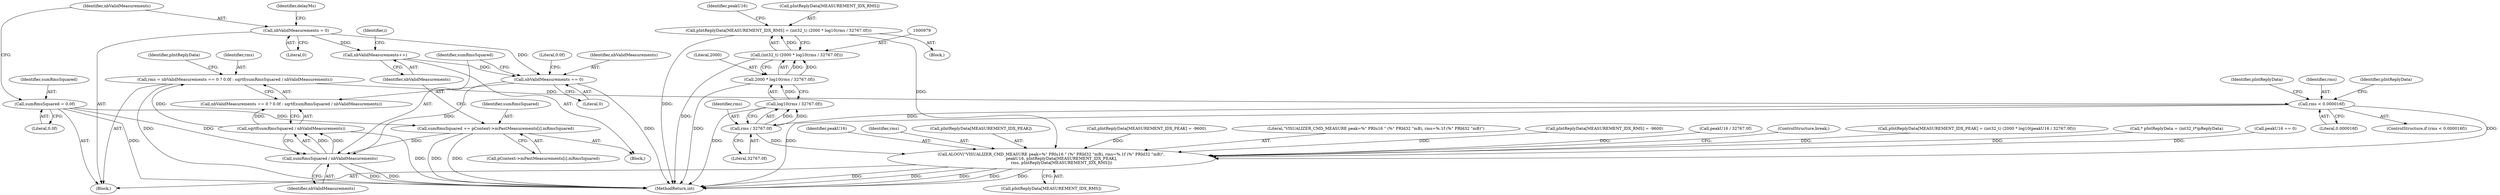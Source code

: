 digraph "0_Android_aeea52da00d210587fb3ed895de3d5f2e0264c88_11@array" {
"1000974" [label="(Call,pIntReplyData[MEASUREMENT_IDX_RMS] = (int32_t) (2000 * log10(rms / 32767.0f)))"];
"1000978" [label="(Call,(int32_t) (2000 * log10(rms / 32767.0f)))"];
"1000980" [label="(Call,2000 * log10(rms / 32767.0f))"];
"1000982" [label="(Call,log10(rms / 32767.0f))"];
"1000983" [label="(Call,rms / 32767.0f)"];
"1000962" [label="(Call,rms < 0.000016f)"];
"1000944" [label="(Call,rms = nbValidMeasurements == 0 ? 0.0f : sqrtf(sumRmsSquared / nbValidMeasurements))"];
"1000951" [label="(Call,sqrtf(sumRmsSquared / nbValidMeasurements))"];
"1000952" [label="(Call,sumRmsSquared / nbValidMeasurements)"];
"1000823" [label="(Call,sumRmsSquared = 0.0f)"];
"1000932" [label="(Call,sumRmsSquared += pContext->mPastMeasurements[i].mRmsSquared)"];
"1000947" [label="(Call,nbValidMeasurements == 0)"];
"1000941" [label="(Call,nbValidMeasurements++)"];
"1000827" [label="(Call,nbValidMeasurements = 0)"];
"1001011" [label="(Call,ALOGV(\"VISUALIZER_CMD_MEASURE peak=%\" PRIu16 \" (%\" PRId32 \"mB), rms=%.1f (%\" PRId32 \"mB)\",\n                peakU16, pIntReplyData[MEASUREMENT_IDX_PEAK],\n                rms, pIntReplyData[MEASUREMENT_IDX_RMS]))"];
"1000951" [label="(Call,sqrtf(sumRmsSquared / nbValidMeasurements))"];
"1000982" [label="(Call,log10(rms / 32767.0f))"];
"1000964" [label="(Literal,0.000016f)"];
"1000952" [label="(Call,sumRmsSquared / nbValidMeasurements)"];
"1000953" [label="(Identifier,sumRmsSquared)"];
"1001013" [label="(Identifier,peakU16)"];
"1000950" [label="(Literal,0.0f)"];
"1000901" [label="(Identifier,i)"];
"1000963" [label="(Identifier,rms)"];
"1000817" [label="(Block,)"];
"1000944" [label="(Call,rms = nbValidMeasurements == 0 ? 0.0f : sqrtf(sumRmsSquared / nbValidMeasurements))"];
"1000975" [label="(Call,pIntReplyData[MEASUREMENT_IDX_RMS])"];
"1000961" [label="(ControlStructure,if (rms < 0.000016f))"];
"1000829" [label="(Literal,0)"];
"1000911" [label="(Block,)"];
"1000981" [label="(Literal,2000)"];
"1001011" [label="(Call,ALOGV(\"VISUALIZER_CMD_MEASURE peak=%\" PRIu16 \" (%\" PRId32 \"mB), rms=%.1f (%\" PRId32 \"mB)\",\n                peakU16, pIntReplyData[MEASUREMENT_IDX_PEAK],\n                rms, pIntReplyData[MEASUREMENT_IDX_RMS]))"];
"1000933" [label="(Identifier,sumRmsSquared)"];
"1001017" [label="(Identifier,rms)"];
"1000980" [label="(Call,2000 * log10(rms / 32767.0f))"];
"1000941" [label="(Call,nbValidMeasurements++)"];
"1000945" [label="(Identifier,rms)"];
"1000946" [label="(Call,nbValidMeasurements == 0 ? 0.0f : sqrtf(sumRmsSquared / nbValidMeasurements))"];
"1000976" [label="(Identifier,pIntReplyData)"];
"1001014" [label="(Call,pIntReplyData[MEASUREMENT_IDX_PEAK])"];
"1000983" [label="(Call,rms / 32767.0f)"];
"1000991" [label="(Call,pIntReplyData[MEASUREMENT_IDX_PEAK] = -9600)"];
"1000988" [label="(Identifier,peakU16)"];
"1000825" [label="(Literal,0.0f)"];
"1001028" [label="(MethodReturn,int)"];
"1000823" [label="(Call,sumRmsSquared = 0.0f)"];
"1001012" [label="(Literal,\"VISUALIZER_CMD_MEASURE peak=%\" PRIu16 \" (%\" PRId32 \"mB), rms=%.1f (%\" PRId32 \"mB)\")"];
"1000985" [label="(Literal,32767.0f)"];
"1000949" [label="(Literal,0)"];
"1000832" [label="(Identifier,delayMs)"];
"1000954" [label="(Identifier,nbValidMeasurements)"];
"1000966" [label="(Call,pIntReplyData[MEASUREMENT_IDX_RMS] = -9600)"];
"1000932" [label="(Call,sumRmsSquared += pContext->mPastMeasurements[i].mRmsSquared)"];
"1000942" [label="(Identifier,nbValidMeasurements)"];
"1000962" [label="(Call,rms < 0.000016f)"];
"1000978" [label="(Call,(int32_t) (2000 * log10(rms / 32767.0f)))"];
"1001008" [label="(Call,peakU16 / 32767.0f)"];
"1000948" [label="(Identifier,nbValidMeasurements)"];
"1001021" [label="(ControlStructure,break;)"];
"1000957" [label="(Identifier,pIntReplyData)"];
"1000974" [label="(Call,pIntReplyData[MEASUREMENT_IDX_RMS] = (int32_t) (2000 * log10(rms / 32767.0f)))"];
"1000824" [label="(Identifier,sumRmsSquared)"];
"1000827" [label="(Call,nbValidMeasurements = 0)"];
"1001018" [label="(Call,pIntReplyData[MEASUREMENT_IDX_RMS])"];
"1000999" [label="(Call,pIntReplyData[MEASUREMENT_IDX_PEAK] = (int32_t) (2000 * log10(peakU16 / 32767.0f)))"];
"1000828" [label="(Identifier,nbValidMeasurements)"];
"1000934" [label="(Call,pContext->mPastMeasurements[i].mRmsSquared)"];
"1000973" [label="(Block,)"];
"1000968" [label="(Identifier,pIntReplyData)"];
"1000956" [label="(Call,* pIntReplyData = (int32_t*)pReplyData)"];
"1000947" [label="(Call,nbValidMeasurements == 0)"];
"1000987" [label="(Call,peakU16 == 0)"];
"1000984" [label="(Identifier,rms)"];
"1000974" -> "1000973"  [label="AST: "];
"1000974" -> "1000978"  [label="CFG: "];
"1000975" -> "1000974"  [label="AST: "];
"1000978" -> "1000974"  [label="AST: "];
"1000988" -> "1000974"  [label="CFG: "];
"1000974" -> "1001028"  [label="DDG: "];
"1000978" -> "1000974"  [label="DDG: "];
"1000974" -> "1001011"  [label="DDG: "];
"1000978" -> "1000980"  [label="CFG: "];
"1000979" -> "1000978"  [label="AST: "];
"1000980" -> "1000978"  [label="AST: "];
"1000978" -> "1001028"  [label="DDG: "];
"1000980" -> "1000978"  [label="DDG: "];
"1000980" -> "1000978"  [label="DDG: "];
"1000980" -> "1000982"  [label="CFG: "];
"1000981" -> "1000980"  [label="AST: "];
"1000982" -> "1000980"  [label="AST: "];
"1000980" -> "1001028"  [label="DDG: "];
"1000982" -> "1000980"  [label="DDG: "];
"1000982" -> "1000983"  [label="CFG: "];
"1000983" -> "1000982"  [label="AST: "];
"1000982" -> "1001028"  [label="DDG: "];
"1000983" -> "1000982"  [label="DDG: "];
"1000983" -> "1000982"  [label="DDG: "];
"1000983" -> "1000985"  [label="CFG: "];
"1000984" -> "1000983"  [label="AST: "];
"1000985" -> "1000983"  [label="AST: "];
"1000962" -> "1000983"  [label="DDG: "];
"1000983" -> "1001011"  [label="DDG: "];
"1000962" -> "1000961"  [label="AST: "];
"1000962" -> "1000964"  [label="CFG: "];
"1000963" -> "1000962"  [label="AST: "];
"1000964" -> "1000962"  [label="AST: "];
"1000968" -> "1000962"  [label="CFG: "];
"1000976" -> "1000962"  [label="CFG: "];
"1000962" -> "1001028"  [label="DDG: "];
"1000944" -> "1000962"  [label="DDG: "];
"1000962" -> "1001011"  [label="DDG: "];
"1000944" -> "1000817"  [label="AST: "];
"1000944" -> "1000946"  [label="CFG: "];
"1000945" -> "1000944"  [label="AST: "];
"1000946" -> "1000944"  [label="AST: "];
"1000957" -> "1000944"  [label="CFG: "];
"1000944" -> "1001028"  [label="DDG: "];
"1000951" -> "1000944"  [label="DDG: "];
"1000951" -> "1000946"  [label="AST: "];
"1000951" -> "1000952"  [label="CFG: "];
"1000952" -> "1000951"  [label="AST: "];
"1000946" -> "1000951"  [label="CFG: "];
"1000951" -> "1001028"  [label="DDG: "];
"1000951" -> "1000946"  [label="DDG: "];
"1000952" -> "1000951"  [label="DDG: "];
"1000952" -> "1000951"  [label="DDG: "];
"1000952" -> "1000954"  [label="CFG: "];
"1000953" -> "1000952"  [label="AST: "];
"1000954" -> "1000952"  [label="AST: "];
"1000952" -> "1001028"  [label="DDG: "];
"1000952" -> "1001028"  [label="DDG: "];
"1000823" -> "1000952"  [label="DDG: "];
"1000932" -> "1000952"  [label="DDG: "];
"1000947" -> "1000952"  [label="DDG: "];
"1000823" -> "1000817"  [label="AST: "];
"1000823" -> "1000825"  [label="CFG: "];
"1000824" -> "1000823"  [label="AST: "];
"1000825" -> "1000823"  [label="AST: "];
"1000828" -> "1000823"  [label="CFG: "];
"1000823" -> "1001028"  [label="DDG: "];
"1000823" -> "1000932"  [label="DDG: "];
"1000932" -> "1000911"  [label="AST: "];
"1000932" -> "1000934"  [label="CFG: "];
"1000933" -> "1000932"  [label="AST: "];
"1000934" -> "1000932"  [label="AST: "];
"1000942" -> "1000932"  [label="CFG: "];
"1000932" -> "1001028"  [label="DDG: "];
"1000932" -> "1001028"  [label="DDG: "];
"1000947" -> "1000946"  [label="AST: "];
"1000947" -> "1000949"  [label="CFG: "];
"1000948" -> "1000947"  [label="AST: "];
"1000949" -> "1000947"  [label="AST: "];
"1000950" -> "1000947"  [label="CFG: "];
"1000953" -> "1000947"  [label="CFG: "];
"1000947" -> "1001028"  [label="DDG: "];
"1000941" -> "1000947"  [label="DDG: "];
"1000827" -> "1000947"  [label="DDG: "];
"1000941" -> "1000911"  [label="AST: "];
"1000941" -> "1000942"  [label="CFG: "];
"1000942" -> "1000941"  [label="AST: "];
"1000901" -> "1000941"  [label="CFG: "];
"1000827" -> "1000941"  [label="DDG: "];
"1000827" -> "1000817"  [label="AST: "];
"1000827" -> "1000829"  [label="CFG: "];
"1000828" -> "1000827"  [label="AST: "];
"1000829" -> "1000827"  [label="AST: "];
"1000832" -> "1000827"  [label="CFG: "];
"1001011" -> "1000817"  [label="AST: "];
"1001011" -> "1001018"  [label="CFG: "];
"1001012" -> "1001011"  [label="AST: "];
"1001013" -> "1001011"  [label="AST: "];
"1001014" -> "1001011"  [label="AST: "];
"1001017" -> "1001011"  [label="AST: "];
"1001018" -> "1001011"  [label="AST: "];
"1001021" -> "1001011"  [label="CFG: "];
"1001011" -> "1001028"  [label="DDG: "];
"1001011" -> "1001028"  [label="DDG: "];
"1001011" -> "1001028"  [label="DDG: "];
"1001011" -> "1001028"  [label="DDG: "];
"1001011" -> "1001028"  [label="DDG: "];
"1000987" -> "1001011"  [label="DDG: "];
"1001008" -> "1001011"  [label="DDG: "];
"1000956" -> "1001011"  [label="DDG: "];
"1000991" -> "1001011"  [label="DDG: "];
"1000999" -> "1001011"  [label="DDG: "];
"1000966" -> "1001011"  [label="DDG: "];
}
